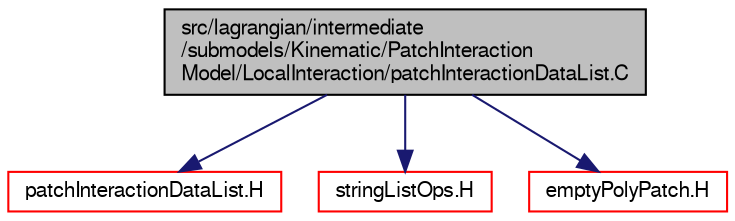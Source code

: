 digraph "src/lagrangian/intermediate/submodels/Kinematic/PatchInteractionModel/LocalInteraction/patchInteractionDataList.C"
{
  bgcolor="transparent";
  edge [fontname="FreeSans",fontsize="10",labelfontname="FreeSans",labelfontsize="10"];
  node [fontname="FreeSans",fontsize="10",shape=record];
  Node0 [label="src/lagrangian/intermediate\l/submodels/Kinematic/PatchInteraction\lModel/LocalInteraction/patchInteractionDataList.C",height=0.2,width=0.4,color="black", fillcolor="grey75", style="filled", fontcolor="black"];
  Node0 -> Node1 [color="midnightblue",fontsize="10",style="solid",fontname="FreeSans"];
  Node1 [label="patchInteractionDataList.H",height=0.2,width=0.4,color="red",URL="$a05939.html"];
  Node0 -> Node222 [color="midnightblue",fontsize="10",style="solid",fontname="FreeSans"];
  Node222 [label="stringListOps.H",height=0.2,width=0.4,color="red",URL="$a12617.html",tooltip="Operations on lists of strings. "];
  Node0 -> Node225 [color="midnightblue",fontsize="10",style="solid",fontname="FreeSans"];
  Node225 [label="emptyPolyPatch.H",height=0.2,width=0.4,color="red",URL="$a11699.html"];
}
